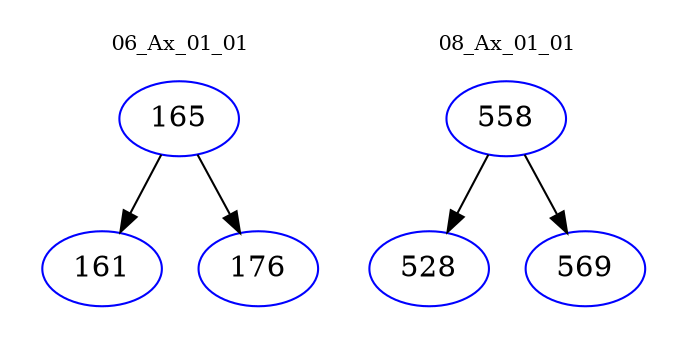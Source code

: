 digraph{
subgraph cluster_0 {
color = white
label = "06_Ax_01_01";
fontsize=10;
T0_165 [label="165", color="blue"]
T0_165 -> T0_161 [color="black"]
T0_161 [label="161", color="blue"]
T0_165 -> T0_176 [color="black"]
T0_176 [label="176", color="blue"]
}
subgraph cluster_1 {
color = white
label = "08_Ax_01_01";
fontsize=10;
T1_558 [label="558", color="blue"]
T1_558 -> T1_528 [color="black"]
T1_528 [label="528", color="blue"]
T1_558 -> T1_569 [color="black"]
T1_569 [label="569", color="blue"]
}
}
